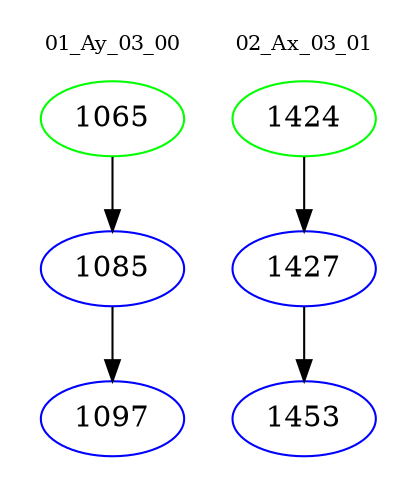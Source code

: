 digraph{
subgraph cluster_0 {
color = white
label = "01_Ay_03_00";
fontsize=10;
T0_1065 [label="1065", color="green"]
T0_1065 -> T0_1085 [color="black"]
T0_1085 [label="1085", color="blue"]
T0_1085 -> T0_1097 [color="black"]
T0_1097 [label="1097", color="blue"]
}
subgraph cluster_1 {
color = white
label = "02_Ax_03_01";
fontsize=10;
T1_1424 [label="1424", color="green"]
T1_1424 -> T1_1427 [color="black"]
T1_1427 [label="1427", color="blue"]
T1_1427 -> T1_1453 [color="black"]
T1_1453 [label="1453", color="blue"]
}
}

